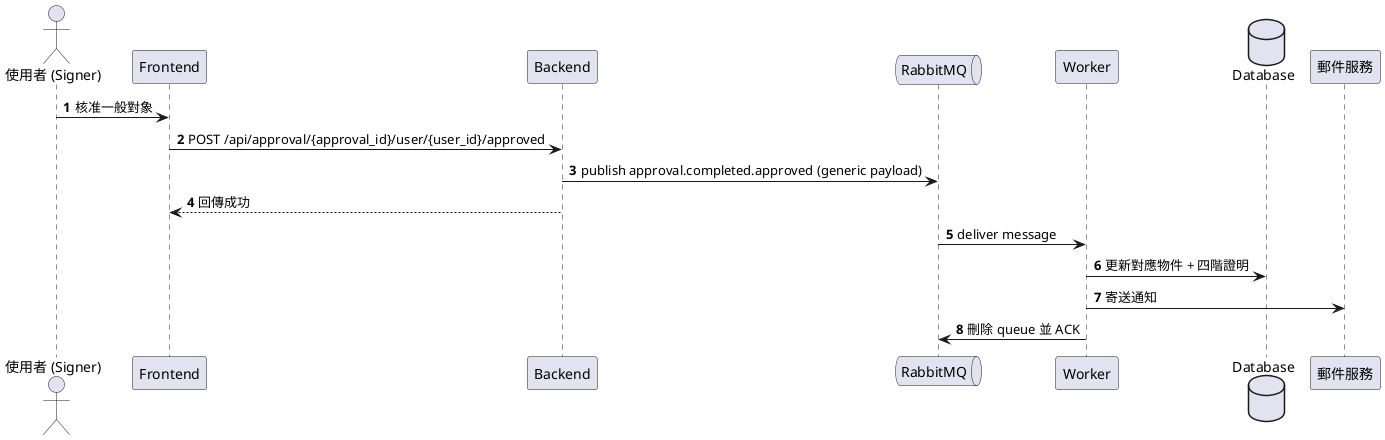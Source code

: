 @startuml
autonumber
actor "使用者 (Signer)" as Signer
participant Frontend
participant Backend
queue RabbitMQ
participant Worker
database Database
participant "郵件服務" as Mail

Signer -> Frontend: 核准一般對象
Frontend -> Backend: POST /api/approval/{approval_id}/user/{user_id}/approved
Backend -> RabbitMQ: publish approval.completed.approved (generic payload)
Backend --> Frontend: 回傳成功

RabbitMQ -> Worker: deliver message
Worker -> Database: 更新對應物件 + 四階證明
Worker -> Mail: 寄送通知
Worker -> RabbitMQ: 刪除 queue 並 ACK
@enduml
